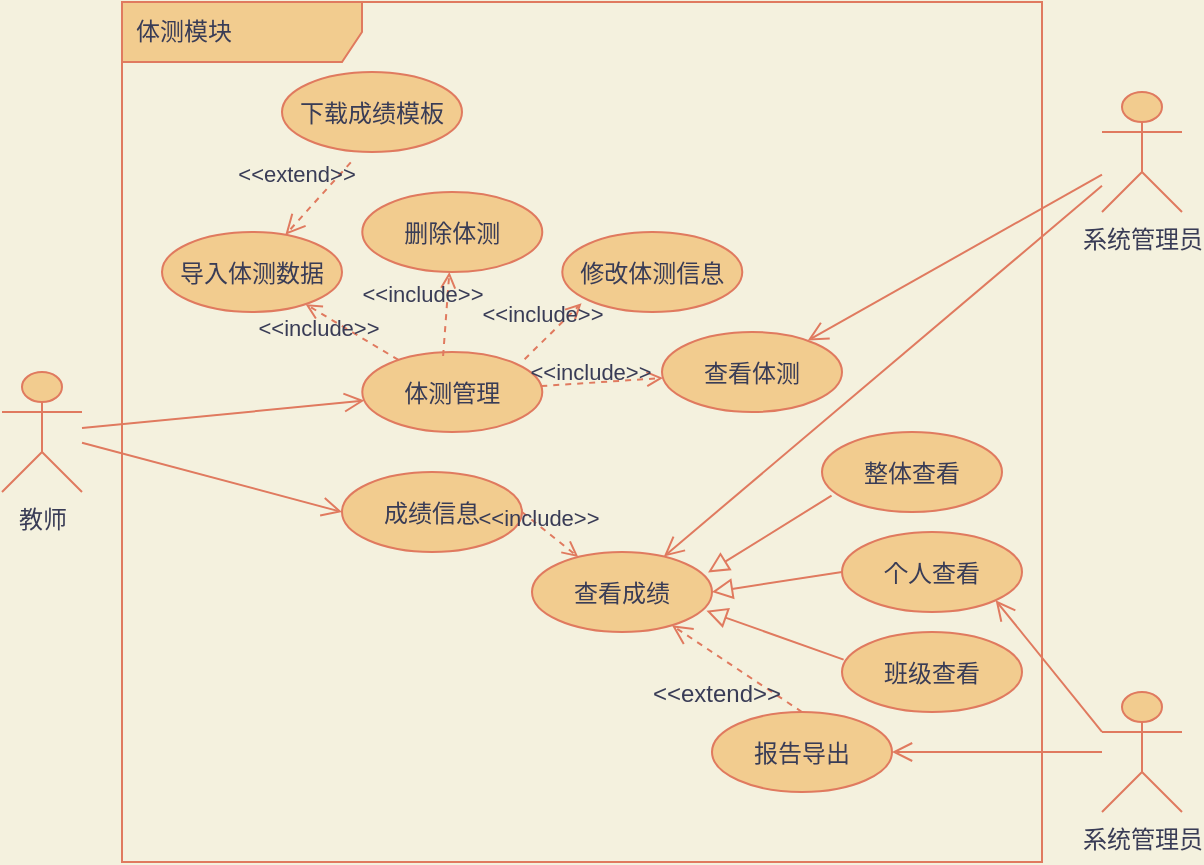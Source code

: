 <mxfile version="15.4.0" type="device"><diagram id="-Uc9xBOUScdRXtl4cBBY" name="第 1 页"><mxGraphModel dx="1024" dy="592" grid="1" gridSize="10" guides="1" tooltips="1" connect="1" arrows="1" fold="1" page="1" pageScale="1" pageWidth="827" pageHeight="1169" background="#F4F1DE" math="0" shadow="0"><root><mxCell id="0"/><mxCell id="1" parent="0"/><mxCell id="ZLjhPjQvMCvGU57sfB4--1" value="" style="edgeStyle=none;rounded=1;sketch=0;orthogonalLoop=1;jettySize=auto;html=1;fontColor=#393C56;endArrow=open;endFill=0;endSize=8;strokeColor=#E07A5F;fillColor=#F2CC8F;labelBackgroundColor=#F4F1DE;" edge="1" parent="1" source="ZLjhPjQvMCvGU57sfB4--2" target="ZLjhPjQvMCvGU57sfB4--13"><mxGeometry relative="1" as="geometry"/></mxCell><mxCell id="ZLjhPjQvMCvGU57sfB4--2" value="教师" style="shape=umlActor;verticalLabelPosition=bottom;verticalAlign=top;html=1;outlineConnect=0;fillColor=#F2CC8F;strokeColor=#E07A5F;fontColor=#393C56;" vertex="1" parent="1"><mxGeometry x="140" y="270" width="40" height="60" as="geometry"/></mxCell><mxCell id="ZLjhPjQvMCvGU57sfB4--7" value="导入体测数据" style="ellipse;fillColor=#F2CC8F;strokeColor=#E07A5F;fontColor=#393C56;" vertex="1" parent="1"><mxGeometry x="220" y="200" width="90" height="40" as="geometry"/></mxCell><mxCell id="ZLjhPjQvMCvGU57sfB4--9" value="查看体测" style="ellipse;fillColor=#F2CC8F;strokeColor=#E07A5F;fontColor=#393C56;" vertex="1" parent="1"><mxGeometry x="470" y="250" width="90" height="40" as="geometry"/></mxCell><mxCell id="ZLjhPjQvMCvGU57sfB4--10" value="修改体测信息" style="ellipse;fillColor=#F2CC8F;strokeColor=#E07A5F;fontColor=#393C56;" vertex="1" parent="1"><mxGeometry x="420.14" y="200" width="90" height="40" as="geometry"/></mxCell><mxCell id="ZLjhPjQvMCvGU57sfB4--13" value="体测管理" style="ellipse;fillColor=#F2CC8F;strokeColor=#E07A5F;fontColor=#393C56;" vertex="1" parent="1"><mxGeometry x="320.14" y="260" width="90" height="40" as="geometry"/></mxCell><mxCell id="ZLjhPjQvMCvGU57sfB4--14" value="删除体测" style="ellipse;fillColor=#F2CC8F;strokeColor=#E07A5F;fontColor=#393C56;" vertex="1" parent="1"><mxGeometry x="320.14" y="180" width="90" height="40" as="geometry"/></mxCell><mxCell id="ZLjhPjQvMCvGU57sfB4--15" value="&amp;lt;&amp;lt;include&amp;gt;&amp;gt;" style="html=1;verticalAlign=bottom;labelBackgroundColor=none;endArrow=open;endFill=0;dashed=1;rounded=1;sketch=0;fontColor=#393C56;strokeColor=#E07A5F;fillColor=#F2CC8F;" edge="1" parent="1" source="ZLjhPjQvMCvGU57sfB4--13" target="ZLjhPjQvMCvGU57sfB4--7"><mxGeometry x="0.408" y="15" width="160" relative="1" as="geometry"><mxPoint x="347.34" y="125.6" as="sourcePoint"/><mxPoint x="290.14" y="240" as="targetPoint"/><mxPoint as="offset"/></mxGeometry></mxCell><mxCell id="ZLjhPjQvMCvGU57sfB4--16" value="&amp;lt;&amp;lt;include&amp;gt;&amp;gt;" style="html=1;verticalAlign=bottom;labelBackgroundColor=none;endArrow=open;endFill=0;dashed=1;rounded=1;sketch=0;fontColor=#393C56;strokeColor=#E07A5F;fillColor=#F2CC8F;exitX=0.449;exitY=0.05;exitDx=0;exitDy=0;exitPerimeter=0;" edge="1" parent="1" source="ZLjhPjQvMCvGU57sfB4--13" target="ZLjhPjQvMCvGU57sfB4--14"><mxGeometry x="0.002" y="12" width="160" relative="1" as="geometry"><mxPoint x="351.182" y="273.07" as="sourcePoint"/><mxPoint x="299.26" y="236.884" as="targetPoint"/><mxPoint as="offset"/></mxGeometry></mxCell><mxCell id="ZLjhPjQvMCvGU57sfB4--17" value="&amp;lt;&amp;lt;include&amp;gt;&amp;gt;" style="html=1;verticalAlign=bottom;labelBackgroundColor=none;endArrow=open;endFill=0;dashed=1;rounded=1;sketch=0;fontColor=#393C56;strokeColor=#E07A5F;fillColor=#F2CC8F;entryX=0.107;entryY=0.89;entryDx=0;entryDy=0;entryPerimeter=0;exitX=0.902;exitY=0.09;exitDx=0;exitDy=0;exitPerimeter=0;" edge="1" parent="1" source="ZLjhPjQvMCvGU57sfB4--13" target="ZLjhPjQvMCvGU57sfB4--10"><mxGeometry x="-0.207" y="4" width="160" relative="1" as="geometry"><mxPoint x="361.182" y="283.07" as="sourcePoint"/><mxPoint x="309.26" y="246.884" as="targetPoint"/><mxPoint as="offset"/></mxGeometry></mxCell><mxCell id="ZLjhPjQvMCvGU57sfB4--18" value="&amp;lt;&amp;lt;include&amp;gt;&amp;gt;" style="html=1;verticalAlign=bottom;labelBackgroundColor=none;endArrow=open;endFill=0;dashed=1;rounded=1;sketch=0;fontColor=#393C56;strokeColor=#E07A5F;fillColor=#F2CC8F;" edge="1" parent="1" source="ZLjhPjQvMCvGU57sfB4--13" target="ZLjhPjQvMCvGU57sfB4--9"><mxGeometry x="-0.217" y="-4" width="160" relative="1" as="geometry"><mxPoint x="420.14" y="280" as="sourcePoint"/><mxPoint x="319.26" y="256.884" as="targetPoint"/><mxPoint as="offset"/></mxGeometry></mxCell><mxCell id="ZLjhPjQvMCvGU57sfB4--20" value="下载成绩模板" style="ellipse;fillColor=#F2CC8F;strokeColor=#E07A5F;fontColor=#393C56;" vertex="1" parent="1"><mxGeometry x="280" y="120" width="90" height="40" as="geometry"/></mxCell><mxCell id="ZLjhPjQvMCvGU57sfB4--21" value="&amp;lt;&amp;lt;extend&amp;gt;&amp;gt;" style="html=1;verticalAlign=bottom;labelBackgroundColor=none;endArrow=open;endFill=0;dashed=1;rounded=1;sketch=0;fontColor=#393C56;endSize=8;strokeColor=#E07A5F;fillColor=#F2CC8F;exitX=0.382;exitY=1.13;exitDx=0;exitDy=0;exitPerimeter=0;" edge="1" parent="1" source="ZLjhPjQvMCvGU57sfB4--20" target="ZLjhPjQvMCvGU57sfB4--7"><mxGeometry x="0.202" y="-10" width="160" relative="1" as="geometry"><mxPoint x="222.47" y="54.2" as="sourcePoint"/><mxPoint x="259.909" y="82.794" as="targetPoint"/><mxPoint as="offset"/></mxGeometry></mxCell><mxCell id="ZLjhPjQvMCvGU57sfB4--24" value="体测模块" style="shape=umlFrame;whiteSpace=wrap;html=1;width=120;height=30;boundedLbl=1;verticalAlign=middle;align=left;spacingLeft=5;fillColor=#F2CC8F;strokeColor=#E07A5F;fontColor=#393C56;" vertex="1" parent="1"><mxGeometry x="200" y="85" width="460" height="430" as="geometry"/></mxCell><mxCell id="ZLjhPjQvMCvGU57sfB4--25" value="成绩信息" style="ellipse;fillColor=#F2CC8F;strokeColor=#E07A5F;fontColor=#393C56;" vertex="1" parent="1"><mxGeometry x="310" y="320" width="90" height="40" as="geometry"/></mxCell><mxCell id="ZLjhPjQvMCvGU57sfB4--26" value="" style="edgeStyle=none;rounded=1;sketch=0;orthogonalLoop=1;jettySize=auto;html=1;fontColor=#393C56;endArrow=open;endFill=0;endSize=8;strokeColor=#E07A5F;fillColor=#F2CC8F;entryX=0;entryY=0.5;entryDx=0;entryDy=0;labelBackgroundColor=#F4F1DE;" edge="1" parent="1" source="ZLjhPjQvMCvGU57sfB4--2" target="ZLjhPjQvMCvGU57sfB4--25"><mxGeometry relative="1" as="geometry"><mxPoint x="200" y="307.951" as="sourcePoint"/><mxPoint x="331.292" y="294.497" as="targetPoint"/></mxGeometry></mxCell><mxCell id="ZLjhPjQvMCvGU57sfB4--27" value="查看成绩" style="ellipse;fillColor=#F2CC8F;strokeColor=#E07A5F;fontColor=#393C56;" vertex="1" parent="1"><mxGeometry x="405" y="360" width="90" height="40" as="geometry"/></mxCell><mxCell id="ZLjhPjQvMCvGU57sfB4--28" value="&amp;lt;&amp;lt;include&amp;gt;&amp;gt;" style="html=1;verticalAlign=bottom;labelBackgroundColor=none;endArrow=open;endFill=0;dashed=1;rounded=1;sketch=0;fontColor=#393C56;strokeColor=#E07A5F;fillColor=#F2CC8F;exitX=1;exitY=0.5;exitDx=0;exitDy=0;" edge="1" parent="1" target="ZLjhPjQvMCvGU57sfB4--27" source="ZLjhPjQvMCvGU57sfB4--25"><mxGeometry x="-0.217" y="-4" width="160" relative="1" as="geometry"><mxPoint x="439.822" y="352.967" as="sourcePoint"/><mxPoint x="349.44" y="326.884" as="targetPoint"/><mxPoint as="offset"/></mxGeometry></mxCell><mxCell id="ZLjhPjQvMCvGU57sfB4--29" value="整体查看" style="ellipse;fillColor=#F2CC8F;strokeColor=#E07A5F;fontColor=#393C56;" vertex="1" parent="1"><mxGeometry x="550" y="300" width="90" height="40" as="geometry"/></mxCell><mxCell id="ZLjhPjQvMCvGU57sfB4--30" value="" style="endArrow=block;startArrow=none;endFill=0;startFill=0;html=1;verticalAlign=bottom;labelBackgroundColor=none;rounded=0;fontSize=12;jumpStyle=arc;entryX=0.978;entryY=0.255;entryDx=0;entryDy=0;strokeWidth=1;endSize=8;entryPerimeter=0;exitX=0.053;exitY=0.795;exitDx=0;exitDy=0;exitPerimeter=0;strokeColor=#E07A5F;fontColor=#393C56;" edge="1" parent="1" source="ZLjhPjQvMCvGU57sfB4--29" target="ZLjhPjQvMCvGU57sfB4--27"><mxGeometry width="160" relative="1" as="geometry"><mxPoint x="580" y="310" as="sourcePoint"/><mxPoint x="440" y="360" as="targetPoint"/></mxGeometry></mxCell><mxCell id="ZLjhPjQvMCvGU57sfB4--31" value="个人查看" style="ellipse;fillColor=#F2CC8F;strokeColor=#E07A5F;fontColor=#393C56;" vertex="1" parent="1"><mxGeometry x="560" y="350" width="90" height="40" as="geometry"/></mxCell><mxCell id="ZLjhPjQvMCvGU57sfB4--32" value="班级查看" style="ellipse;fillColor=#F2CC8F;strokeColor=#E07A5F;fontColor=#393C56;" vertex="1" parent="1"><mxGeometry x="560" y="400" width="90" height="40" as="geometry"/></mxCell><mxCell id="ZLjhPjQvMCvGU57sfB4--33" value="" style="endArrow=block;startArrow=none;endFill=0;startFill=0;html=1;verticalAlign=bottom;labelBackgroundColor=none;rounded=0;fontSize=12;jumpStyle=arc;entryX=1;entryY=0.5;entryDx=0;entryDy=0;strokeWidth=1;endSize=8;exitX=0;exitY=0.5;exitDx=0;exitDy=0;strokeColor=#E07A5F;fontColor=#393C56;" edge="1" parent="1" source="ZLjhPjQvMCvGU57sfB4--31" target="ZLjhPjQvMCvGU57sfB4--27"><mxGeometry width="160" relative="1" as="geometry"><mxPoint x="590" y="320" as="sourcePoint"/><mxPoint x="538.02" y="350.2" as="targetPoint"/></mxGeometry></mxCell><mxCell id="ZLjhPjQvMCvGU57sfB4--34" value="" style="endArrow=block;startArrow=none;endFill=0;startFill=0;html=1;verticalAlign=bottom;labelBackgroundColor=none;rounded=0;fontSize=12;jumpStyle=arc;entryX=0.969;entryY=0.735;entryDx=0;entryDy=0;strokeWidth=1;endSize=8;entryPerimeter=0;exitX=0.009;exitY=0.345;exitDx=0;exitDy=0;exitPerimeter=0;strokeColor=#E07A5F;fontColor=#393C56;" edge="1" parent="1" source="ZLjhPjQvMCvGU57sfB4--32" target="ZLjhPjQvMCvGU57sfB4--27"><mxGeometry width="160" relative="1" as="geometry"><mxPoint x="590" y="360" as="sourcePoint"/><mxPoint x="540" y="360" as="targetPoint"/></mxGeometry></mxCell><mxCell id="ZLjhPjQvMCvGU57sfB4--35" value="报告导出" style="ellipse;fillColor=#F2CC8F;strokeColor=#E07A5F;fontColor=#393C56;" vertex="1" parent="1"><mxGeometry x="495" y="440" width="90" height="40" as="geometry"/></mxCell><mxCell id="ZLjhPjQvMCvGU57sfB4--36" value="&amp;lt;&amp;lt;extend&amp;gt;&amp;gt;" style="html=1;verticalAlign=bottom;labelBackgroundColor=none;endArrow=open;endFill=0;dashed=1;rounded=0;fontSize=12;endSize=8;strokeWidth=1;jumpStyle=arc;exitX=0.5;exitY=0;exitDx=0;exitDy=0;strokeColor=#E07A5F;fontColor=#393C56;" edge="1" parent="1" source="ZLjhPjQvMCvGU57sfB4--35" target="ZLjhPjQvMCvGU57sfB4--27"><mxGeometry x="-0.094" y="24" width="160" relative="1" as="geometry"><mxPoint x="440" y="460" as="sourcePoint"/><mxPoint x="600" y="460" as="targetPoint"/><mxPoint as="offset"/></mxGeometry></mxCell><mxCell id="ZLjhPjQvMCvGU57sfB4--37" value="系统管理员" style="shape=umlActor;verticalLabelPosition=bottom;verticalAlign=top;html=1;outlineConnect=0;fillColor=#F2CC8F;strokeColor=#E07A5F;fontColor=#393C56;" vertex="1" parent="1"><mxGeometry x="690" y="130" width="40" height="60" as="geometry"/></mxCell><mxCell id="ZLjhPjQvMCvGU57sfB4--38" value="系统管理员" style="shape=umlActor;verticalLabelPosition=bottom;verticalAlign=top;html=1;outlineConnect=0;fillColor=#F2CC8F;strokeColor=#E07A5F;fontColor=#393C56;" vertex="1" parent="1"><mxGeometry x="690" y="430" width="40" height="60" as="geometry"/></mxCell><mxCell id="ZLjhPjQvMCvGU57sfB4--39" value="" style="edgeStyle=none;rounded=1;sketch=0;orthogonalLoop=1;jettySize=auto;html=1;fontColor=#393C56;endArrow=open;endFill=0;endSize=8;strokeColor=#E07A5F;fillColor=#F2CC8F;labelBackgroundColor=#F4F1DE;" edge="1" parent="1" source="ZLjhPjQvMCvGU57sfB4--37" target="ZLjhPjQvMCvGU57sfB4--9"><mxGeometry relative="1" as="geometry"><mxPoint x="180" y="305.333" as="sourcePoint"/><mxPoint x="310" y="340" as="targetPoint"/></mxGeometry></mxCell><mxCell id="ZLjhPjQvMCvGU57sfB4--40" value="" style="edgeStyle=none;rounded=1;sketch=0;orthogonalLoop=1;jettySize=auto;html=1;fontColor=#393C56;endArrow=open;endFill=0;endSize=8;strokeColor=#E07A5F;fillColor=#F2CC8F;labelBackgroundColor=#F4F1DE;" edge="1" parent="1" source="ZLjhPjQvMCvGU57sfB4--37" target="ZLjhPjQvMCvGU57sfB4--27"><mxGeometry relative="1" as="geometry"><mxPoint x="190" y="315.333" as="sourcePoint"/><mxPoint x="320" y="350" as="targetPoint"/></mxGeometry></mxCell><mxCell id="ZLjhPjQvMCvGU57sfB4--41" value="" style="edgeStyle=none;rounded=1;sketch=0;orthogonalLoop=1;jettySize=auto;html=1;fontColor=#393C56;endArrow=open;endFill=0;endSize=8;strokeColor=#E07A5F;fillColor=#F2CC8F;entryX=1;entryY=1;entryDx=0;entryDy=0;labelBackgroundColor=#F4F1DE;exitX=0;exitY=0.333;exitDx=0;exitDy=0;exitPerimeter=0;" edge="1" parent="1" source="ZLjhPjQvMCvGU57sfB4--38" target="ZLjhPjQvMCvGU57sfB4--31"><mxGeometry relative="1" as="geometry"><mxPoint x="200" y="325.333" as="sourcePoint"/><mxPoint x="330" y="360" as="targetPoint"/></mxGeometry></mxCell><mxCell id="ZLjhPjQvMCvGU57sfB4--43" value="" style="edgeStyle=none;rounded=1;sketch=0;orthogonalLoop=1;jettySize=auto;html=1;fontColor=#393C56;endArrow=open;endFill=0;endSize=8;strokeColor=#E07A5F;fillColor=#F2CC8F;labelBackgroundColor=#F4F1DE;" edge="1" parent="1" source="ZLjhPjQvMCvGU57sfB4--38" target="ZLjhPjQvMCvGU57sfB4--35"><mxGeometry relative="1" as="geometry"><mxPoint x="210" y="335.333" as="sourcePoint"/><mxPoint x="340" y="370" as="targetPoint"/></mxGeometry></mxCell></root></mxGraphModel></diagram></mxfile>